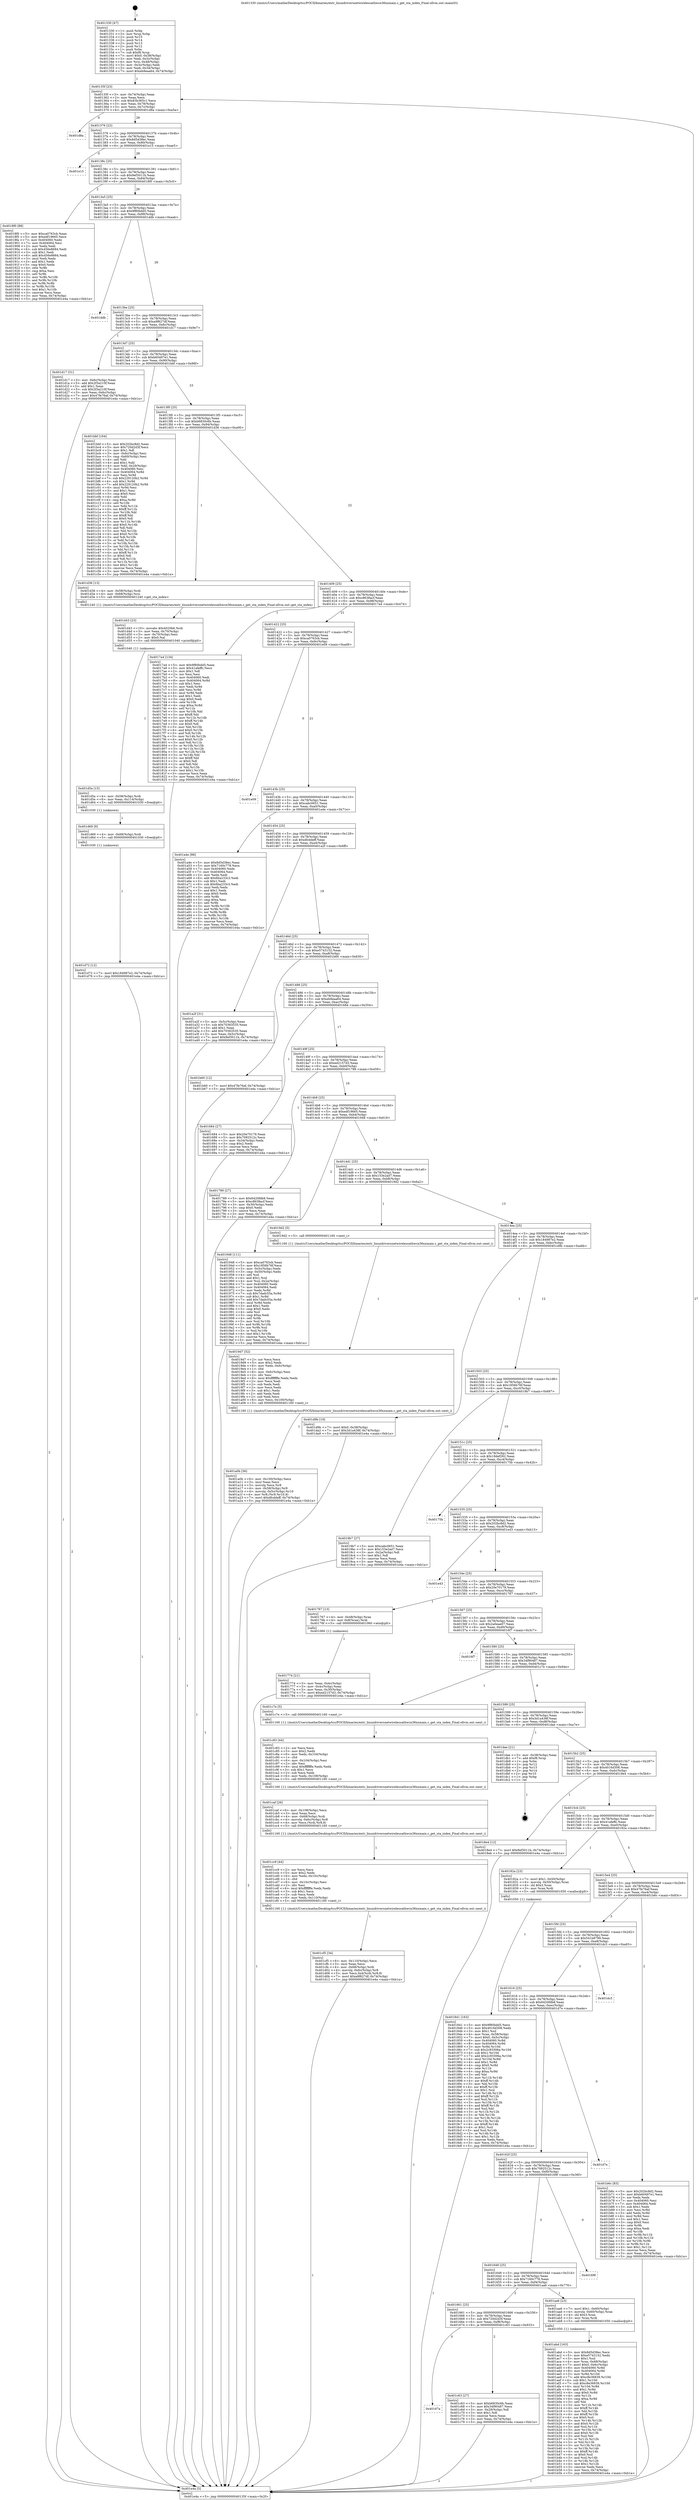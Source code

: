 digraph "0x401330" {
  label = "0x401330 (/mnt/c/Users/mathe/Desktop/tcc/POCII/binaries/extr_linuxdriversnetwirelessathwcn36xxmain.c_get_sta_index_Final-ollvm.out::main(0))"
  labelloc = "t"
  node[shape=record]

  Entry [label="",width=0.3,height=0.3,shape=circle,fillcolor=black,style=filled]
  "0x40135f" [label="{
     0x40135f [23]\l
     | [instrs]\l
     &nbsp;&nbsp;0x40135f \<+3\>: mov -0x74(%rbp),%eax\l
     &nbsp;&nbsp;0x401362 \<+2\>: mov %eax,%ecx\l
     &nbsp;&nbsp;0x401364 \<+6\>: sub $0x83b365c1,%ecx\l
     &nbsp;&nbsp;0x40136a \<+3\>: mov %eax,-0x78(%rbp)\l
     &nbsp;&nbsp;0x40136d \<+3\>: mov %ecx,-0x7c(%rbp)\l
     &nbsp;&nbsp;0x401370 \<+6\>: je 0000000000401d8a \<main+0xa5a\>\l
  }"]
  "0x401d8a" [label="{
     0x401d8a\l
  }", style=dashed]
  "0x401376" [label="{
     0x401376 [22]\l
     | [instrs]\l
     &nbsp;&nbsp;0x401376 \<+5\>: jmp 000000000040137b \<main+0x4b\>\l
     &nbsp;&nbsp;0x40137b \<+3\>: mov -0x78(%rbp),%eax\l
     &nbsp;&nbsp;0x40137e \<+5\>: sub $0x8d5d38ec,%eax\l
     &nbsp;&nbsp;0x401383 \<+3\>: mov %eax,-0x80(%rbp)\l
     &nbsp;&nbsp;0x401386 \<+6\>: je 0000000000401e15 \<main+0xae5\>\l
  }"]
  Exit [label="",width=0.3,height=0.3,shape=circle,fillcolor=black,style=filled,peripheries=2]
  "0x401e15" [label="{
     0x401e15\l
  }", style=dashed]
  "0x40138c" [label="{
     0x40138c [25]\l
     | [instrs]\l
     &nbsp;&nbsp;0x40138c \<+5\>: jmp 0000000000401391 \<main+0x61\>\l
     &nbsp;&nbsp;0x401391 \<+3\>: mov -0x78(%rbp),%eax\l
     &nbsp;&nbsp;0x401394 \<+5\>: sub $0x9ef3011b,%eax\l
     &nbsp;&nbsp;0x401399 \<+6\>: mov %eax,-0x84(%rbp)\l
     &nbsp;&nbsp;0x40139f \<+6\>: je 00000000004018f0 \<main+0x5c0\>\l
  }"]
  "0x401d72" [label="{
     0x401d72 [12]\l
     | [instrs]\l
     &nbsp;&nbsp;0x401d72 \<+7\>: movl $0x184987e2,-0x74(%rbp)\l
     &nbsp;&nbsp;0x401d79 \<+5\>: jmp 0000000000401e4a \<main+0xb1a\>\l
  }"]
  "0x4018f0" [label="{
     0x4018f0 [88]\l
     | [instrs]\l
     &nbsp;&nbsp;0x4018f0 \<+5\>: mov $0xca0763cb,%eax\l
     &nbsp;&nbsp;0x4018f5 \<+5\>: mov $0xedf19665,%ecx\l
     &nbsp;&nbsp;0x4018fa \<+7\>: mov 0x404060,%edx\l
     &nbsp;&nbsp;0x401901 \<+7\>: mov 0x404064,%esi\l
     &nbsp;&nbsp;0x401908 \<+2\>: mov %edx,%edi\l
     &nbsp;&nbsp;0x40190a \<+6\>: sub $0x456e8684,%edi\l
     &nbsp;&nbsp;0x401910 \<+3\>: sub $0x1,%edi\l
     &nbsp;&nbsp;0x401913 \<+6\>: add $0x456e8684,%edi\l
     &nbsp;&nbsp;0x401919 \<+3\>: imul %edi,%edx\l
     &nbsp;&nbsp;0x40191c \<+3\>: and $0x1,%edx\l
     &nbsp;&nbsp;0x40191f \<+3\>: cmp $0x0,%edx\l
     &nbsp;&nbsp;0x401922 \<+4\>: sete %r8b\l
     &nbsp;&nbsp;0x401926 \<+3\>: cmp $0xa,%esi\l
     &nbsp;&nbsp;0x401929 \<+4\>: setl %r9b\l
     &nbsp;&nbsp;0x40192d \<+3\>: mov %r8b,%r10b\l
     &nbsp;&nbsp;0x401930 \<+3\>: and %r9b,%r10b\l
     &nbsp;&nbsp;0x401933 \<+3\>: xor %r9b,%r8b\l
     &nbsp;&nbsp;0x401936 \<+3\>: or %r8b,%r10b\l
     &nbsp;&nbsp;0x401939 \<+4\>: test $0x1,%r10b\l
     &nbsp;&nbsp;0x40193d \<+3\>: cmovne %ecx,%eax\l
     &nbsp;&nbsp;0x401940 \<+3\>: mov %eax,-0x74(%rbp)\l
     &nbsp;&nbsp;0x401943 \<+5\>: jmp 0000000000401e4a \<main+0xb1a\>\l
  }"]
  "0x4013a5" [label="{
     0x4013a5 [25]\l
     | [instrs]\l
     &nbsp;&nbsp;0x4013a5 \<+5\>: jmp 00000000004013aa \<main+0x7a\>\l
     &nbsp;&nbsp;0x4013aa \<+3\>: mov -0x78(%rbp),%eax\l
     &nbsp;&nbsp;0x4013ad \<+5\>: sub $0x9f80bdd5,%eax\l
     &nbsp;&nbsp;0x4013b2 \<+6\>: mov %eax,-0x88(%rbp)\l
     &nbsp;&nbsp;0x4013b8 \<+6\>: je 0000000000401ddb \<main+0xaab\>\l
  }"]
  "0x401d69" [label="{
     0x401d69 [9]\l
     | [instrs]\l
     &nbsp;&nbsp;0x401d69 \<+4\>: mov -0x68(%rbp),%rdi\l
     &nbsp;&nbsp;0x401d6d \<+5\>: call 0000000000401030 \<free@plt\>\l
     | [calls]\l
     &nbsp;&nbsp;0x401030 \{1\} (unknown)\l
  }"]
  "0x401ddb" [label="{
     0x401ddb\l
  }", style=dashed]
  "0x4013be" [label="{
     0x4013be [25]\l
     | [instrs]\l
     &nbsp;&nbsp;0x4013be \<+5\>: jmp 00000000004013c3 \<main+0x93\>\l
     &nbsp;&nbsp;0x4013c3 \<+3\>: mov -0x78(%rbp),%eax\l
     &nbsp;&nbsp;0x4013c6 \<+5\>: sub $0xa9f627df,%eax\l
     &nbsp;&nbsp;0x4013cb \<+6\>: mov %eax,-0x8c(%rbp)\l
     &nbsp;&nbsp;0x4013d1 \<+6\>: je 0000000000401d17 \<main+0x9e7\>\l
  }"]
  "0x401d5a" [label="{
     0x401d5a [15]\l
     | [instrs]\l
     &nbsp;&nbsp;0x401d5a \<+4\>: mov -0x58(%rbp),%rdi\l
     &nbsp;&nbsp;0x401d5e \<+6\>: mov %eax,-0x114(%rbp)\l
     &nbsp;&nbsp;0x401d64 \<+5\>: call 0000000000401030 \<free@plt\>\l
     | [calls]\l
     &nbsp;&nbsp;0x401030 \{1\} (unknown)\l
  }"]
  "0x401d17" [label="{
     0x401d17 [31]\l
     | [instrs]\l
     &nbsp;&nbsp;0x401d17 \<+3\>: mov -0x6c(%rbp),%eax\l
     &nbsp;&nbsp;0x401d1a \<+5\>: add $0x2f3a210f,%eax\l
     &nbsp;&nbsp;0x401d1f \<+3\>: add $0x1,%eax\l
     &nbsp;&nbsp;0x401d22 \<+5\>: sub $0x2f3a210f,%eax\l
     &nbsp;&nbsp;0x401d27 \<+3\>: mov %eax,-0x6c(%rbp)\l
     &nbsp;&nbsp;0x401d2a \<+7\>: movl $0x47fe76af,-0x74(%rbp)\l
     &nbsp;&nbsp;0x401d31 \<+5\>: jmp 0000000000401e4a \<main+0xb1a\>\l
  }"]
  "0x4013d7" [label="{
     0x4013d7 [25]\l
     | [instrs]\l
     &nbsp;&nbsp;0x4013d7 \<+5\>: jmp 00000000004013dc \<main+0xac\>\l
     &nbsp;&nbsp;0x4013dc \<+3\>: mov -0x78(%rbp),%eax\l
     &nbsp;&nbsp;0x4013df \<+5\>: sub $0xb60497e1,%eax\l
     &nbsp;&nbsp;0x4013e4 \<+6\>: mov %eax,-0x90(%rbp)\l
     &nbsp;&nbsp;0x4013ea \<+6\>: je 0000000000401bbf \<main+0x88f\>\l
  }"]
  "0x401d43" [label="{
     0x401d43 [23]\l
     | [instrs]\l
     &nbsp;&nbsp;0x401d43 \<+10\>: movabs $0x4020b6,%rdi\l
     &nbsp;&nbsp;0x401d4d \<+3\>: mov %eax,-0x70(%rbp)\l
     &nbsp;&nbsp;0x401d50 \<+3\>: mov -0x70(%rbp),%esi\l
     &nbsp;&nbsp;0x401d53 \<+2\>: mov $0x0,%al\l
     &nbsp;&nbsp;0x401d55 \<+5\>: call 0000000000401040 \<printf@plt\>\l
     | [calls]\l
     &nbsp;&nbsp;0x401040 \{1\} (unknown)\l
  }"]
  "0x401bbf" [label="{
     0x401bbf [164]\l
     | [instrs]\l
     &nbsp;&nbsp;0x401bbf \<+5\>: mov $0x202bc8d2,%eax\l
     &nbsp;&nbsp;0x401bc4 \<+5\>: mov $0x720d2d3f,%ecx\l
     &nbsp;&nbsp;0x401bc9 \<+2\>: mov $0x1,%dl\l
     &nbsp;&nbsp;0x401bcb \<+3\>: mov -0x6c(%rbp),%esi\l
     &nbsp;&nbsp;0x401bce \<+3\>: cmp -0x60(%rbp),%esi\l
     &nbsp;&nbsp;0x401bd1 \<+4\>: setl %dil\l
     &nbsp;&nbsp;0x401bd5 \<+4\>: and $0x1,%dil\l
     &nbsp;&nbsp;0x401bd9 \<+4\>: mov %dil,-0x29(%rbp)\l
     &nbsp;&nbsp;0x401bdd \<+7\>: mov 0x404060,%esi\l
     &nbsp;&nbsp;0x401be4 \<+8\>: mov 0x404064,%r8d\l
     &nbsp;&nbsp;0x401bec \<+3\>: mov %esi,%r9d\l
     &nbsp;&nbsp;0x401bef \<+7\>: sub $0x229120b2,%r9d\l
     &nbsp;&nbsp;0x401bf6 \<+4\>: sub $0x1,%r9d\l
     &nbsp;&nbsp;0x401bfa \<+7\>: add $0x229120b2,%r9d\l
     &nbsp;&nbsp;0x401c01 \<+4\>: imul %r9d,%esi\l
     &nbsp;&nbsp;0x401c05 \<+3\>: and $0x1,%esi\l
     &nbsp;&nbsp;0x401c08 \<+3\>: cmp $0x0,%esi\l
     &nbsp;&nbsp;0x401c0b \<+4\>: sete %dil\l
     &nbsp;&nbsp;0x401c0f \<+4\>: cmp $0xa,%r8d\l
     &nbsp;&nbsp;0x401c13 \<+4\>: setl %r10b\l
     &nbsp;&nbsp;0x401c17 \<+3\>: mov %dil,%r11b\l
     &nbsp;&nbsp;0x401c1a \<+4\>: xor $0xff,%r11b\l
     &nbsp;&nbsp;0x401c1e \<+3\>: mov %r10b,%bl\l
     &nbsp;&nbsp;0x401c21 \<+3\>: xor $0xff,%bl\l
     &nbsp;&nbsp;0x401c24 \<+3\>: xor $0x0,%dl\l
     &nbsp;&nbsp;0x401c27 \<+3\>: mov %r11b,%r14b\l
     &nbsp;&nbsp;0x401c2a \<+4\>: and $0x0,%r14b\l
     &nbsp;&nbsp;0x401c2e \<+3\>: and %dl,%dil\l
     &nbsp;&nbsp;0x401c31 \<+3\>: mov %bl,%r15b\l
     &nbsp;&nbsp;0x401c34 \<+4\>: and $0x0,%r15b\l
     &nbsp;&nbsp;0x401c38 \<+3\>: and %dl,%r10b\l
     &nbsp;&nbsp;0x401c3b \<+3\>: or %dil,%r14b\l
     &nbsp;&nbsp;0x401c3e \<+3\>: or %r10b,%r15b\l
     &nbsp;&nbsp;0x401c41 \<+3\>: xor %r15b,%r14b\l
     &nbsp;&nbsp;0x401c44 \<+3\>: or %bl,%r11b\l
     &nbsp;&nbsp;0x401c47 \<+4\>: xor $0xff,%r11b\l
     &nbsp;&nbsp;0x401c4b \<+3\>: or $0x0,%dl\l
     &nbsp;&nbsp;0x401c4e \<+3\>: and %dl,%r11b\l
     &nbsp;&nbsp;0x401c51 \<+3\>: or %r11b,%r14b\l
     &nbsp;&nbsp;0x401c54 \<+4\>: test $0x1,%r14b\l
     &nbsp;&nbsp;0x401c58 \<+3\>: cmovne %ecx,%eax\l
     &nbsp;&nbsp;0x401c5b \<+3\>: mov %eax,-0x74(%rbp)\l
     &nbsp;&nbsp;0x401c5e \<+5\>: jmp 0000000000401e4a \<main+0xb1a\>\l
  }"]
  "0x4013f0" [label="{
     0x4013f0 [25]\l
     | [instrs]\l
     &nbsp;&nbsp;0x4013f0 \<+5\>: jmp 00000000004013f5 \<main+0xc5\>\l
     &nbsp;&nbsp;0x4013f5 \<+3\>: mov -0x78(%rbp),%eax\l
     &nbsp;&nbsp;0x4013f8 \<+5\>: sub $0xb6830c6b,%eax\l
     &nbsp;&nbsp;0x4013fd \<+6\>: mov %eax,-0x94(%rbp)\l
     &nbsp;&nbsp;0x401403 \<+6\>: je 0000000000401d36 \<main+0xa06\>\l
  }"]
  "0x401cf5" [label="{
     0x401cf5 [34]\l
     | [instrs]\l
     &nbsp;&nbsp;0x401cf5 \<+6\>: mov -0x110(%rbp),%ecx\l
     &nbsp;&nbsp;0x401cfb \<+3\>: imul %eax,%ecx\l
     &nbsp;&nbsp;0x401cfe \<+4\>: mov -0x68(%rbp),%rdi\l
     &nbsp;&nbsp;0x401d02 \<+4\>: movslq -0x6c(%rbp),%r8\l
     &nbsp;&nbsp;0x401d06 \<+5\>: mov %ecx,0x4(%rdi,%r8,8)\l
     &nbsp;&nbsp;0x401d0b \<+7\>: movl $0xa9f627df,-0x74(%rbp)\l
     &nbsp;&nbsp;0x401d12 \<+5\>: jmp 0000000000401e4a \<main+0xb1a\>\l
  }"]
  "0x401d36" [label="{
     0x401d36 [13]\l
     | [instrs]\l
     &nbsp;&nbsp;0x401d36 \<+4\>: mov -0x58(%rbp),%rdi\l
     &nbsp;&nbsp;0x401d3a \<+4\>: mov -0x68(%rbp),%rsi\l
     &nbsp;&nbsp;0x401d3e \<+5\>: call 0000000000401240 \<get_sta_index\>\l
     | [calls]\l
     &nbsp;&nbsp;0x401240 \{1\} (/mnt/c/Users/mathe/Desktop/tcc/POCII/binaries/extr_linuxdriversnetwirelessathwcn36xxmain.c_get_sta_index_Final-ollvm.out::get_sta_index)\l
  }"]
  "0x401409" [label="{
     0x401409 [25]\l
     | [instrs]\l
     &nbsp;&nbsp;0x401409 \<+5\>: jmp 000000000040140e \<main+0xde\>\l
     &nbsp;&nbsp;0x40140e \<+3\>: mov -0x78(%rbp),%eax\l
     &nbsp;&nbsp;0x401411 \<+5\>: sub $0xc8638acf,%eax\l
     &nbsp;&nbsp;0x401416 \<+6\>: mov %eax,-0x98(%rbp)\l
     &nbsp;&nbsp;0x40141c \<+6\>: je 00000000004017a4 \<main+0x474\>\l
  }"]
  "0x401cc9" [label="{
     0x401cc9 [44]\l
     | [instrs]\l
     &nbsp;&nbsp;0x401cc9 \<+2\>: xor %ecx,%ecx\l
     &nbsp;&nbsp;0x401ccb \<+5\>: mov $0x2,%edx\l
     &nbsp;&nbsp;0x401cd0 \<+6\>: mov %edx,-0x10c(%rbp)\l
     &nbsp;&nbsp;0x401cd6 \<+1\>: cltd\l
     &nbsp;&nbsp;0x401cd7 \<+6\>: mov -0x10c(%rbp),%esi\l
     &nbsp;&nbsp;0x401cdd \<+2\>: idiv %esi\l
     &nbsp;&nbsp;0x401cdf \<+6\>: imul $0xfffffffe,%edx,%edx\l
     &nbsp;&nbsp;0x401ce5 \<+3\>: sub $0x1,%ecx\l
     &nbsp;&nbsp;0x401ce8 \<+2\>: sub %ecx,%edx\l
     &nbsp;&nbsp;0x401cea \<+6\>: mov %edx,-0x110(%rbp)\l
     &nbsp;&nbsp;0x401cf0 \<+5\>: call 0000000000401160 \<next_i\>\l
     | [calls]\l
     &nbsp;&nbsp;0x401160 \{1\} (/mnt/c/Users/mathe/Desktop/tcc/POCII/binaries/extr_linuxdriversnetwirelessathwcn36xxmain.c_get_sta_index_Final-ollvm.out::next_i)\l
  }"]
  "0x4017a4" [label="{
     0x4017a4 [134]\l
     | [instrs]\l
     &nbsp;&nbsp;0x4017a4 \<+5\>: mov $0x9f80bdd5,%eax\l
     &nbsp;&nbsp;0x4017a9 \<+5\>: mov $0x41afeffc,%ecx\l
     &nbsp;&nbsp;0x4017ae \<+2\>: mov $0x1,%dl\l
     &nbsp;&nbsp;0x4017b0 \<+2\>: xor %esi,%esi\l
     &nbsp;&nbsp;0x4017b2 \<+7\>: mov 0x404060,%edi\l
     &nbsp;&nbsp;0x4017b9 \<+8\>: mov 0x404064,%r8d\l
     &nbsp;&nbsp;0x4017c1 \<+3\>: sub $0x1,%esi\l
     &nbsp;&nbsp;0x4017c4 \<+3\>: mov %edi,%r9d\l
     &nbsp;&nbsp;0x4017c7 \<+3\>: add %esi,%r9d\l
     &nbsp;&nbsp;0x4017ca \<+4\>: imul %r9d,%edi\l
     &nbsp;&nbsp;0x4017ce \<+3\>: and $0x1,%edi\l
     &nbsp;&nbsp;0x4017d1 \<+3\>: cmp $0x0,%edi\l
     &nbsp;&nbsp;0x4017d4 \<+4\>: sete %r10b\l
     &nbsp;&nbsp;0x4017d8 \<+4\>: cmp $0xa,%r8d\l
     &nbsp;&nbsp;0x4017dc \<+4\>: setl %r11b\l
     &nbsp;&nbsp;0x4017e0 \<+3\>: mov %r10b,%bl\l
     &nbsp;&nbsp;0x4017e3 \<+3\>: xor $0xff,%bl\l
     &nbsp;&nbsp;0x4017e6 \<+3\>: mov %r11b,%r14b\l
     &nbsp;&nbsp;0x4017e9 \<+4\>: xor $0xff,%r14b\l
     &nbsp;&nbsp;0x4017ed \<+3\>: xor $0x0,%dl\l
     &nbsp;&nbsp;0x4017f0 \<+3\>: mov %bl,%r15b\l
     &nbsp;&nbsp;0x4017f3 \<+4\>: and $0x0,%r15b\l
     &nbsp;&nbsp;0x4017f7 \<+3\>: and %dl,%r10b\l
     &nbsp;&nbsp;0x4017fa \<+3\>: mov %r14b,%r12b\l
     &nbsp;&nbsp;0x4017fd \<+4\>: and $0x0,%r12b\l
     &nbsp;&nbsp;0x401801 \<+3\>: and %dl,%r11b\l
     &nbsp;&nbsp;0x401804 \<+3\>: or %r10b,%r15b\l
     &nbsp;&nbsp;0x401807 \<+3\>: or %r11b,%r12b\l
     &nbsp;&nbsp;0x40180a \<+3\>: xor %r12b,%r15b\l
     &nbsp;&nbsp;0x40180d \<+3\>: or %r14b,%bl\l
     &nbsp;&nbsp;0x401810 \<+3\>: xor $0xff,%bl\l
     &nbsp;&nbsp;0x401813 \<+3\>: or $0x0,%dl\l
     &nbsp;&nbsp;0x401816 \<+2\>: and %dl,%bl\l
     &nbsp;&nbsp;0x401818 \<+3\>: or %bl,%r15b\l
     &nbsp;&nbsp;0x40181b \<+4\>: test $0x1,%r15b\l
     &nbsp;&nbsp;0x40181f \<+3\>: cmovne %ecx,%eax\l
     &nbsp;&nbsp;0x401822 \<+3\>: mov %eax,-0x74(%rbp)\l
     &nbsp;&nbsp;0x401825 \<+5\>: jmp 0000000000401e4a \<main+0xb1a\>\l
  }"]
  "0x401422" [label="{
     0x401422 [25]\l
     | [instrs]\l
     &nbsp;&nbsp;0x401422 \<+5\>: jmp 0000000000401427 \<main+0xf7\>\l
     &nbsp;&nbsp;0x401427 \<+3\>: mov -0x78(%rbp),%eax\l
     &nbsp;&nbsp;0x40142a \<+5\>: sub $0xca0763cb,%eax\l
     &nbsp;&nbsp;0x40142f \<+6\>: mov %eax,-0x9c(%rbp)\l
     &nbsp;&nbsp;0x401435 \<+6\>: je 0000000000401e09 \<main+0xad9\>\l
  }"]
  "0x401caf" [label="{
     0x401caf [26]\l
     | [instrs]\l
     &nbsp;&nbsp;0x401caf \<+6\>: mov -0x108(%rbp),%ecx\l
     &nbsp;&nbsp;0x401cb5 \<+3\>: imul %eax,%ecx\l
     &nbsp;&nbsp;0x401cb8 \<+4\>: mov -0x68(%rbp),%rdi\l
     &nbsp;&nbsp;0x401cbc \<+4\>: movslq -0x6c(%rbp),%r8\l
     &nbsp;&nbsp;0x401cc0 \<+4\>: mov %ecx,(%rdi,%r8,8)\l
     &nbsp;&nbsp;0x401cc4 \<+5\>: call 0000000000401160 \<next_i\>\l
     | [calls]\l
     &nbsp;&nbsp;0x401160 \{1\} (/mnt/c/Users/mathe/Desktop/tcc/POCII/binaries/extr_linuxdriversnetwirelessathwcn36xxmain.c_get_sta_index_Final-ollvm.out::next_i)\l
  }"]
  "0x401e09" [label="{
     0x401e09\l
  }", style=dashed]
  "0x40143b" [label="{
     0x40143b [25]\l
     | [instrs]\l
     &nbsp;&nbsp;0x40143b \<+5\>: jmp 0000000000401440 \<main+0x110\>\l
     &nbsp;&nbsp;0x401440 \<+3\>: mov -0x78(%rbp),%eax\l
     &nbsp;&nbsp;0x401443 \<+5\>: sub $0xcabc0651,%eax\l
     &nbsp;&nbsp;0x401448 \<+6\>: mov %eax,-0xa0(%rbp)\l
     &nbsp;&nbsp;0x40144e \<+6\>: je 0000000000401a4e \<main+0x71e\>\l
  }"]
  "0x401c83" [label="{
     0x401c83 [44]\l
     | [instrs]\l
     &nbsp;&nbsp;0x401c83 \<+2\>: xor %ecx,%ecx\l
     &nbsp;&nbsp;0x401c85 \<+5\>: mov $0x2,%edx\l
     &nbsp;&nbsp;0x401c8a \<+6\>: mov %edx,-0x104(%rbp)\l
     &nbsp;&nbsp;0x401c90 \<+1\>: cltd\l
     &nbsp;&nbsp;0x401c91 \<+6\>: mov -0x104(%rbp),%esi\l
     &nbsp;&nbsp;0x401c97 \<+2\>: idiv %esi\l
     &nbsp;&nbsp;0x401c99 \<+6\>: imul $0xfffffffe,%edx,%edx\l
     &nbsp;&nbsp;0x401c9f \<+3\>: sub $0x1,%ecx\l
     &nbsp;&nbsp;0x401ca2 \<+2\>: sub %ecx,%edx\l
     &nbsp;&nbsp;0x401ca4 \<+6\>: mov %edx,-0x108(%rbp)\l
     &nbsp;&nbsp;0x401caa \<+5\>: call 0000000000401160 \<next_i\>\l
     | [calls]\l
     &nbsp;&nbsp;0x401160 \{1\} (/mnt/c/Users/mathe/Desktop/tcc/POCII/binaries/extr_linuxdriversnetwirelessathwcn36xxmain.c_get_sta_index_Final-ollvm.out::next_i)\l
  }"]
  "0x401a4e" [label="{
     0x401a4e [88]\l
     | [instrs]\l
     &nbsp;&nbsp;0x401a4e \<+5\>: mov $0x8d5d38ec,%eax\l
     &nbsp;&nbsp;0x401a53 \<+5\>: mov $0x7160c778,%ecx\l
     &nbsp;&nbsp;0x401a58 \<+7\>: mov 0x404060,%edx\l
     &nbsp;&nbsp;0x401a5f \<+7\>: mov 0x404064,%esi\l
     &nbsp;&nbsp;0x401a66 \<+2\>: mov %edx,%edi\l
     &nbsp;&nbsp;0x401a68 \<+6\>: add $0x6ba233c3,%edi\l
     &nbsp;&nbsp;0x401a6e \<+3\>: sub $0x1,%edi\l
     &nbsp;&nbsp;0x401a71 \<+6\>: sub $0x6ba233c3,%edi\l
     &nbsp;&nbsp;0x401a77 \<+3\>: imul %edi,%edx\l
     &nbsp;&nbsp;0x401a7a \<+3\>: and $0x1,%edx\l
     &nbsp;&nbsp;0x401a7d \<+3\>: cmp $0x0,%edx\l
     &nbsp;&nbsp;0x401a80 \<+4\>: sete %r8b\l
     &nbsp;&nbsp;0x401a84 \<+3\>: cmp $0xa,%esi\l
     &nbsp;&nbsp;0x401a87 \<+4\>: setl %r9b\l
     &nbsp;&nbsp;0x401a8b \<+3\>: mov %r8b,%r10b\l
     &nbsp;&nbsp;0x401a8e \<+3\>: and %r9b,%r10b\l
     &nbsp;&nbsp;0x401a91 \<+3\>: xor %r9b,%r8b\l
     &nbsp;&nbsp;0x401a94 \<+3\>: or %r8b,%r10b\l
     &nbsp;&nbsp;0x401a97 \<+4\>: test $0x1,%r10b\l
     &nbsp;&nbsp;0x401a9b \<+3\>: cmovne %ecx,%eax\l
     &nbsp;&nbsp;0x401a9e \<+3\>: mov %eax,-0x74(%rbp)\l
     &nbsp;&nbsp;0x401aa1 \<+5\>: jmp 0000000000401e4a \<main+0xb1a\>\l
  }"]
  "0x401454" [label="{
     0x401454 [25]\l
     | [instrs]\l
     &nbsp;&nbsp;0x401454 \<+5\>: jmp 0000000000401459 \<main+0x129\>\l
     &nbsp;&nbsp;0x401459 \<+3\>: mov -0x78(%rbp),%eax\l
     &nbsp;&nbsp;0x40145c \<+5\>: sub $0xdfcddeff,%eax\l
     &nbsp;&nbsp;0x401461 \<+6\>: mov %eax,-0xa4(%rbp)\l
     &nbsp;&nbsp;0x401467 \<+6\>: je 0000000000401a2f \<main+0x6ff\>\l
  }"]
  "0x40167a" [label="{
     0x40167a\l
  }", style=dashed]
  "0x401a2f" [label="{
     0x401a2f [31]\l
     | [instrs]\l
     &nbsp;&nbsp;0x401a2f \<+3\>: mov -0x5c(%rbp),%eax\l
     &nbsp;&nbsp;0x401a32 \<+5\>: sub $0x70363535,%eax\l
     &nbsp;&nbsp;0x401a37 \<+3\>: add $0x1,%eax\l
     &nbsp;&nbsp;0x401a3a \<+5\>: add $0x70363535,%eax\l
     &nbsp;&nbsp;0x401a3f \<+3\>: mov %eax,-0x5c(%rbp)\l
     &nbsp;&nbsp;0x401a42 \<+7\>: movl $0x9ef3011b,-0x74(%rbp)\l
     &nbsp;&nbsp;0x401a49 \<+5\>: jmp 0000000000401e4a \<main+0xb1a\>\l
  }"]
  "0x40146d" [label="{
     0x40146d [25]\l
     | [instrs]\l
     &nbsp;&nbsp;0x40146d \<+5\>: jmp 0000000000401472 \<main+0x142\>\l
     &nbsp;&nbsp;0x401472 \<+3\>: mov -0x78(%rbp),%eax\l
     &nbsp;&nbsp;0x401475 \<+5\>: sub $0xe5743152,%eax\l
     &nbsp;&nbsp;0x40147a \<+6\>: mov %eax,-0xa8(%rbp)\l
     &nbsp;&nbsp;0x401480 \<+6\>: je 0000000000401b60 \<main+0x830\>\l
  }"]
  "0x401c63" [label="{
     0x401c63 [27]\l
     | [instrs]\l
     &nbsp;&nbsp;0x401c63 \<+5\>: mov $0xb6830c6b,%eax\l
     &nbsp;&nbsp;0x401c68 \<+5\>: mov $0x34f90487,%ecx\l
     &nbsp;&nbsp;0x401c6d \<+3\>: mov -0x29(%rbp),%dl\l
     &nbsp;&nbsp;0x401c70 \<+3\>: test $0x1,%dl\l
     &nbsp;&nbsp;0x401c73 \<+3\>: cmovne %ecx,%eax\l
     &nbsp;&nbsp;0x401c76 \<+3\>: mov %eax,-0x74(%rbp)\l
     &nbsp;&nbsp;0x401c79 \<+5\>: jmp 0000000000401e4a \<main+0xb1a\>\l
  }"]
  "0x401b60" [label="{
     0x401b60 [12]\l
     | [instrs]\l
     &nbsp;&nbsp;0x401b60 \<+7\>: movl $0x47fe76af,-0x74(%rbp)\l
     &nbsp;&nbsp;0x401b67 \<+5\>: jmp 0000000000401e4a \<main+0xb1a\>\l
  }"]
  "0x401486" [label="{
     0x401486 [25]\l
     | [instrs]\l
     &nbsp;&nbsp;0x401486 \<+5\>: jmp 000000000040148b \<main+0x15b\>\l
     &nbsp;&nbsp;0x40148b \<+3\>: mov -0x78(%rbp),%eax\l
     &nbsp;&nbsp;0x40148e \<+5\>: sub $0xeb9eaa64,%eax\l
     &nbsp;&nbsp;0x401493 \<+6\>: mov %eax,-0xac(%rbp)\l
     &nbsp;&nbsp;0x401499 \<+6\>: je 0000000000401684 \<main+0x354\>\l
  }"]
  "0x401abd" [label="{
     0x401abd [163]\l
     | [instrs]\l
     &nbsp;&nbsp;0x401abd \<+5\>: mov $0x8d5d38ec,%ecx\l
     &nbsp;&nbsp;0x401ac2 \<+5\>: mov $0xe5743152,%edx\l
     &nbsp;&nbsp;0x401ac7 \<+3\>: mov $0x1,%sil\l
     &nbsp;&nbsp;0x401aca \<+4\>: mov %rax,-0x68(%rbp)\l
     &nbsp;&nbsp;0x401ace \<+7\>: movl $0x0,-0x6c(%rbp)\l
     &nbsp;&nbsp;0x401ad5 \<+8\>: mov 0x404060,%r8d\l
     &nbsp;&nbsp;0x401add \<+8\>: mov 0x404064,%r9d\l
     &nbsp;&nbsp;0x401ae5 \<+3\>: mov %r8d,%r10d\l
     &nbsp;&nbsp;0x401ae8 \<+7\>: add $0xc8e36839,%r10d\l
     &nbsp;&nbsp;0x401aef \<+4\>: sub $0x1,%r10d\l
     &nbsp;&nbsp;0x401af3 \<+7\>: sub $0xc8e36839,%r10d\l
     &nbsp;&nbsp;0x401afa \<+4\>: imul %r10d,%r8d\l
     &nbsp;&nbsp;0x401afe \<+4\>: and $0x1,%r8d\l
     &nbsp;&nbsp;0x401b02 \<+4\>: cmp $0x0,%r8d\l
     &nbsp;&nbsp;0x401b06 \<+4\>: sete %r11b\l
     &nbsp;&nbsp;0x401b0a \<+4\>: cmp $0xa,%r9d\l
     &nbsp;&nbsp;0x401b0e \<+3\>: setl %bl\l
     &nbsp;&nbsp;0x401b11 \<+3\>: mov %r11b,%r14b\l
     &nbsp;&nbsp;0x401b14 \<+4\>: xor $0xff,%r14b\l
     &nbsp;&nbsp;0x401b18 \<+3\>: mov %bl,%r15b\l
     &nbsp;&nbsp;0x401b1b \<+4\>: xor $0xff,%r15b\l
     &nbsp;&nbsp;0x401b1f \<+4\>: xor $0x0,%sil\l
     &nbsp;&nbsp;0x401b23 \<+3\>: mov %r14b,%r12b\l
     &nbsp;&nbsp;0x401b26 \<+4\>: and $0x0,%r12b\l
     &nbsp;&nbsp;0x401b2a \<+3\>: and %sil,%r11b\l
     &nbsp;&nbsp;0x401b2d \<+3\>: mov %r15b,%r13b\l
     &nbsp;&nbsp;0x401b30 \<+4\>: and $0x0,%r13b\l
     &nbsp;&nbsp;0x401b34 \<+3\>: and %sil,%bl\l
     &nbsp;&nbsp;0x401b37 \<+3\>: or %r11b,%r12b\l
     &nbsp;&nbsp;0x401b3a \<+3\>: or %bl,%r13b\l
     &nbsp;&nbsp;0x401b3d \<+3\>: xor %r13b,%r12b\l
     &nbsp;&nbsp;0x401b40 \<+3\>: or %r15b,%r14b\l
     &nbsp;&nbsp;0x401b43 \<+4\>: xor $0xff,%r14b\l
     &nbsp;&nbsp;0x401b47 \<+4\>: or $0x0,%sil\l
     &nbsp;&nbsp;0x401b4b \<+3\>: and %sil,%r14b\l
     &nbsp;&nbsp;0x401b4e \<+3\>: or %r14b,%r12b\l
     &nbsp;&nbsp;0x401b51 \<+4\>: test $0x1,%r12b\l
     &nbsp;&nbsp;0x401b55 \<+3\>: cmovne %edx,%ecx\l
     &nbsp;&nbsp;0x401b58 \<+3\>: mov %ecx,-0x74(%rbp)\l
     &nbsp;&nbsp;0x401b5b \<+5\>: jmp 0000000000401e4a \<main+0xb1a\>\l
  }"]
  "0x401684" [label="{
     0x401684 [27]\l
     | [instrs]\l
     &nbsp;&nbsp;0x401684 \<+5\>: mov $0x20e70179,%eax\l
     &nbsp;&nbsp;0x401689 \<+5\>: mov $0x7092512c,%ecx\l
     &nbsp;&nbsp;0x40168e \<+3\>: mov -0x34(%rbp),%edx\l
     &nbsp;&nbsp;0x401691 \<+3\>: cmp $0x2,%edx\l
     &nbsp;&nbsp;0x401694 \<+3\>: cmovne %ecx,%eax\l
     &nbsp;&nbsp;0x401697 \<+3\>: mov %eax,-0x74(%rbp)\l
     &nbsp;&nbsp;0x40169a \<+5\>: jmp 0000000000401e4a \<main+0xb1a\>\l
  }"]
  "0x40149f" [label="{
     0x40149f [25]\l
     | [instrs]\l
     &nbsp;&nbsp;0x40149f \<+5\>: jmp 00000000004014a4 \<main+0x174\>\l
     &nbsp;&nbsp;0x4014a4 \<+3\>: mov -0x78(%rbp),%eax\l
     &nbsp;&nbsp;0x4014a7 \<+5\>: sub $0xed2157d3,%eax\l
     &nbsp;&nbsp;0x4014ac \<+6\>: mov %eax,-0xb0(%rbp)\l
     &nbsp;&nbsp;0x4014b2 \<+6\>: je 0000000000401789 \<main+0x459\>\l
  }"]
  "0x401e4a" [label="{
     0x401e4a [5]\l
     | [instrs]\l
     &nbsp;&nbsp;0x401e4a \<+5\>: jmp 000000000040135f \<main+0x2f\>\l
  }"]
  "0x401330" [label="{
     0x401330 [47]\l
     | [instrs]\l
     &nbsp;&nbsp;0x401330 \<+1\>: push %rbp\l
     &nbsp;&nbsp;0x401331 \<+3\>: mov %rsp,%rbp\l
     &nbsp;&nbsp;0x401334 \<+2\>: push %r15\l
     &nbsp;&nbsp;0x401336 \<+2\>: push %r14\l
     &nbsp;&nbsp;0x401338 \<+2\>: push %r13\l
     &nbsp;&nbsp;0x40133a \<+2\>: push %r12\l
     &nbsp;&nbsp;0x40133c \<+1\>: push %rbx\l
     &nbsp;&nbsp;0x40133d \<+7\>: sub $0xf8,%rsp\l
     &nbsp;&nbsp;0x401344 \<+7\>: movl $0x0,-0x38(%rbp)\l
     &nbsp;&nbsp;0x40134b \<+3\>: mov %edi,-0x3c(%rbp)\l
     &nbsp;&nbsp;0x40134e \<+4\>: mov %rsi,-0x48(%rbp)\l
     &nbsp;&nbsp;0x401352 \<+3\>: mov -0x3c(%rbp),%edi\l
     &nbsp;&nbsp;0x401355 \<+3\>: mov %edi,-0x34(%rbp)\l
     &nbsp;&nbsp;0x401358 \<+7\>: movl $0xeb9eaa64,-0x74(%rbp)\l
  }"]
  "0x401661" [label="{
     0x401661 [25]\l
     | [instrs]\l
     &nbsp;&nbsp;0x401661 \<+5\>: jmp 0000000000401666 \<main+0x336\>\l
     &nbsp;&nbsp;0x401666 \<+3\>: mov -0x78(%rbp),%eax\l
     &nbsp;&nbsp;0x401669 \<+5\>: sub $0x720d2d3f,%eax\l
     &nbsp;&nbsp;0x40166e \<+6\>: mov %eax,-0xf8(%rbp)\l
     &nbsp;&nbsp;0x401674 \<+6\>: je 0000000000401c63 \<main+0x933\>\l
  }"]
  "0x401789" [label="{
     0x401789 [27]\l
     | [instrs]\l
     &nbsp;&nbsp;0x401789 \<+5\>: mov $0x6420fdb8,%eax\l
     &nbsp;&nbsp;0x40178e \<+5\>: mov $0xc8638acf,%ecx\l
     &nbsp;&nbsp;0x401793 \<+3\>: mov -0x30(%rbp),%edx\l
     &nbsp;&nbsp;0x401796 \<+3\>: cmp $0x0,%edx\l
     &nbsp;&nbsp;0x401799 \<+3\>: cmove %ecx,%eax\l
     &nbsp;&nbsp;0x40179c \<+3\>: mov %eax,-0x74(%rbp)\l
     &nbsp;&nbsp;0x40179f \<+5\>: jmp 0000000000401e4a \<main+0xb1a\>\l
  }"]
  "0x4014b8" [label="{
     0x4014b8 [25]\l
     | [instrs]\l
     &nbsp;&nbsp;0x4014b8 \<+5\>: jmp 00000000004014bd \<main+0x18d\>\l
     &nbsp;&nbsp;0x4014bd \<+3\>: mov -0x78(%rbp),%eax\l
     &nbsp;&nbsp;0x4014c0 \<+5\>: sub $0xedf19665,%eax\l
     &nbsp;&nbsp;0x4014c5 \<+6\>: mov %eax,-0xb4(%rbp)\l
     &nbsp;&nbsp;0x4014cb \<+6\>: je 0000000000401948 \<main+0x618\>\l
  }"]
  "0x401aa6" [label="{
     0x401aa6 [23]\l
     | [instrs]\l
     &nbsp;&nbsp;0x401aa6 \<+7\>: movl $0x1,-0x60(%rbp)\l
     &nbsp;&nbsp;0x401aad \<+4\>: movslq -0x60(%rbp),%rax\l
     &nbsp;&nbsp;0x401ab1 \<+4\>: shl $0x3,%rax\l
     &nbsp;&nbsp;0x401ab5 \<+3\>: mov %rax,%rdi\l
     &nbsp;&nbsp;0x401ab8 \<+5\>: call 0000000000401050 \<malloc@plt\>\l
     | [calls]\l
     &nbsp;&nbsp;0x401050 \{1\} (unknown)\l
  }"]
  "0x401948" [label="{
     0x401948 [111]\l
     | [instrs]\l
     &nbsp;&nbsp;0x401948 \<+5\>: mov $0xca0763cb,%eax\l
     &nbsp;&nbsp;0x40194d \<+5\>: mov $0x1856b76f,%ecx\l
     &nbsp;&nbsp;0x401952 \<+3\>: mov -0x5c(%rbp),%edx\l
     &nbsp;&nbsp;0x401955 \<+3\>: cmp -0x50(%rbp),%edx\l
     &nbsp;&nbsp;0x401958 \<+4\>: setl %sil\l
     &nbsp;&nbsp;0x40195c \<+4\>: and $0x1,%sil\l
     &nbsp;&nbsp;0x401960 \<+4\>: mov %sil,-0x2a(%rbp)\l
     &nbsp;&nbsp;0x401964 \<+7\>: mov 0x404060,%edx\l
     &nbsp;&nbsp;0x40196b \<+7\>: mov 0x404064,%edi\l
     &nbsp;&nbsp;0x401972 \<+3\>: mov %edx,%r8d\l
     &nbsp;&nbsp;0x401975 \<+7\>: sub $0x7dadc55a,%r8d\l
     &nbsp;&nbsp;0x40197c \<+4\>: sub $0x1,%r8d\l
     &nbsp;&nbsp;0x401980 \<+7\>: add $0x7dadc55a,%r8d\l
     &nbsp;&nbsp;0x401987 \<+4\>: imul %r8d,%edx\l
     &nbsp;&nbsp;0x40198b \<+3\>: and $0x1,%edx\l
     &nbsp;&nbsp;0x40198e \<+3\>: cmp $0x0,%edx\l
     &nbsp;&nbsp;0x401991 \<+4\>: sete %sil\l
     &nbsp;&nbsp;0x401995 \<+3\>: cmp $0xa,%edi\l
     &nbsp;&nbsp;0x401998 \<+4\>: setl %r9b\l
     &nbsp;&nbsp;0x40199c \<+3\>: mov %sil,%r10b\l
     &nbsp;&nbsp;0x40199f \<+3\>: and %r9b,%r10b\l
     &nbsp;&nbsp;0x4019a2 \<+3\>: xor %r9b,%sil\l
     &nbsp;&nbsp;0x4019a5 \<+3\>: or %sil,%r10b\l
     &nbsp;&nbsp;0x4019a8 \<+4\>: test $0x1,%r10b\l
     &nbsp;&nbsp;0x4019ac \<+3\>: cmovne %ecx,%eax\l
     &nbsp;&nbsp;0x4019af \<+3\>: mov %eax,-0x74(%rbp)\l
     &nbsp;&nbsp;0x4019b2 \<+5\>: jmp 0000000000401e4a \<main+0xb1a\>\l
  }"]
  "0x4014d1" [label="{
     0x4014d1 [25]\l
     | [instrs]\l
     &nbsp;&nbsp;0x4014d1 \<+5\>: jmp 00000000004014d6 \<main+0x1a6\>\l
     &nbsp;&nbsp;0x4014d6 \<+3\>: mov -0x78(%rbp),%eax\l
     &nbsp;&nbsp;0x4014d9 \<+5\>: sub $0x153e2ad7,%eax\l
     &nbsp;&nbsp;0x4014de \<+6\>: mov %eax,-0xb8(%rbp)\l
     &nbsp;&nbsp;0x4014e4 \<+6\>: je 00000000004019d2 \<main+0x6a2\>\l
  }"]
  "0x401648" [label="{
     0x401648 [25]\l
     | [instrs]\l
     &nbsp;&nbsp;0x401648 \<+5\>: jmp 000000000040164d \<main+0x31d\>\l
     &nbsp;&nbsp;0x40164d \<+3\>: mov -0x78(%rbp),%eax\l
     &nbsp;&nbsp;0x401650 \<+5\>: sub $0x7160c778,%eax\l
     &nbsp;&nbsp;0x401655 \<+6\>: mov %eax,-0xf4(%rbp)\l
     &nbsp;&nbsp;0x40165b \<+6\>: je 0000000000401aa6 \<main+0x776\>\l
  }"]
  "0x4019d2" [label="{
     0x4019d2 [5]\l
     | [instrs]\l
     &nbsp;&nbsp;0x4019d2 \<+5\>: call 0000000000401160 \<next_i\>\l
     | [calls]\l
     &nbsp;&nbsp;0x401160 \{1\} (/mnt/c/Users/mathe/Desktop/tcc/POCII/binaries/extr_linuxdriversnetwirelessathwcn36xxmain.c_get_sta_index_Final-ollvm.out::next_i)\l
  }"]
  "0x4014ea" [label="{
     0x4014ea [25]\l
     | [instrs]\l
     &nbsp;&nbsp;0x4014ea \<+5\>: jmp 00000000004014ef \<main+0x1bf\>\l
     &nbsp;&nbsp;0x4014ef \<+3\>: mov -0x78(%rbp),%eax\l
     &nbsp;&nbsp;0x4014f2 \<+5\>: sub $0x184987e2,%eax\l
     &nbsp;&nbsp;0x4014f7 \<+6\>: mov %eax,-0xbc(%rbp)\l
     &nbsp;&nbsp;0x4014fd \<+6\>: je 0000000000401d9b \<main+0xa6b\>\l
  }"]
  "0x40169f" [label="{
     0x40169f\l
  }", style=dashed]
  "0x401d9b" [label="{
     0x401d9b [19]\l
     | [instrs]\l
     &nbsp;&nbsp;0x401d9b \<+7\>: movl $0x0,-0x38(%rbp)\l
     &nbsp;&nbsp;0x401da2 \<+7\>: movl $0x3d1a438f,-0x74(%rbp)\l
     &nbsp;&nbsp;0x401da9 \<+5\>: jmp 0000000000401e4a \<main+0xb1a\>\l
  }"]
  "0x401503" [label="{
     0x401503 [25]\l
     | [instrs]\l
     &nbsp;&nbsp;0x401503 \<+5\>: jmp 0000000000401508 \<main+0x1d8\>\l
     &nbsp;&nbsp;0x401508 \<+3\>: mov -0x78(%rbp),%eax\l
     &nbsp;&nbsp;0x40150b \<+5\>: sub $0x1856b76f,%eax\l
     &nbsp;&nbsp;0x401510 \<+6\>: mov %eax,-0xc0(%rbp)\l
     &nbsp;&nbsp;0x401516 \<+6\>: je 00000000004019b7 \<main+0x687\>\l
  }"]
  "0x40162f" [label="{
     0x40162f [25]\l
     | [instrs]\l
     &nbsp;&nbsp;0x40162f \<+5\>: jmp 0000000000401634 \<main+0x304\>\l
     &nbsp;&nbsp;0x401634 \<+3\>: mov -0x78(%rbp),%eax\l
     &nbsp;&nbsp;0x401637 \<+5\>: sub $0x7092512c,%eax\l
     &nbsp;&nbsp;0x40163c \<+6\>: mov %eax,-0xf0(%rbp)\l
     &nbsp;&nbsp;0x401642 \<+6\>: je 000000000040169f \<main+0x36f\>\l
  }"]
  "0x4019b7" [label="{
     0x4019b7 [27]\l
     | [instrs]\l
     &nbsp;&nbsp;0x4019b7 \<+5\>: mov $0xcabc0651,%eax\l
     &nbsp;&nbsp;0x4019bc \<+5\>: mov $0x153e2ad7,%ecx\l
     &nbsp;&nbsp;0x4019c1 \<+3\>: mov -0x2a(%rbp),%dl\l
     &nbsp;&nbsp;0x4019c4 \<+3\>: test $0x1,%dl\l
     &nbsp;&nbsp;0x4019c7 \<+3\>: cmovne %ecx,%eax\l
     &nbsp;&nbsp;0x4019ca \<+3\>: mov %eax,-0x74(%rbp)\l
     &nbsp;&nbsp;0x4019cd \<+5\>: jmp 0000000000401e4a \<main+0xb1a\>\l
  }"]
  "0x40151c" [label="{
     0x40151c [25]\l
     | [instrs]\l
     &nbsp;&nbsp;0x40151c \<+5\>: jmp 0000000000401521 \<main+0x1f1\>\l
     &nbsp;&nbsp;0x401521 \<+3\>: mov -0x78(%rbp),%eax\l
     &nbsp;&nbsp;0x401524 \<+5\>: sub $0x18def262,%eax\l
     &nbsp;&nbsp;0x401529 \<+6\>: mov %eax,-0xc4(%rbp)\l
     &nbsp;&nbsp;0x40152f \<+6\>: je 000000000040175b \<main+0x42b\>\l
  }"]
  "0x401d7e" [label="{
     0x401d7e\l
  }", style=dashed]
  "0x40175b" [label="{
     0x40175b\l
  }", style=dashed]
  "0x401535" [label="{
     0x401535 [25]\l
     | [instrs]\l
     &nbsp;&nbsp;0x401535 \<+5\>: jmp 000000000040153a \<main+0x20a\>\l
     &nbsp;&nbsp;0x40153a \<+3\>: mov -0x78(%rbp),%eax\l
     &nbsp;&nbsp;0x40153d \<+5\>: sub $0x202bc8d2,%eax\l
     &nbsp;&nbsp;0x401542 \<+6\>: mov %eax,-0xc8(%rbp)\l
     &nbsp;&nbsp;0x401548 \<+6\>: je 0000000000401e43 \<main+0xb13\>\l
  }"]
  "0x401616" [label="{
     0x401616 [25]\l
     | [instrs]\l
     &nbsp;&nbsp;0x401616 \<+5\>: jmp 000000000040161b \<main+0x2eb\>\l
     &nbsp;&nbsp;0x40161b \<+3\>: mov -0x78(%rbp),%eax\l
     &nbsp;&nbsp;0x40161e \<+5\>: sub $0x6420fdb8,%eax\l
     &nbsp;&nbsp;0x401623 \<+6\>: mov %eax,-0xec(%rbp)\l
     &nbsp;&nbsp;0x401629 \<+6\>: je 0000000000401d7e \<main+0xa4e\>\l
  }"]
  "0x401e43" [label="{
     0x401e43\l
  }", style=dashed]
  "0x40154e" [label="{
     0x40154e [25]\l
     | [instrs]\l
     &nbsp;&nbsp;0x40154e \<+5\>: jmp 0000000000401553 \<main+0x223\>\l
     &nbsp;&nbsp;0x401553 \<+3\>: mov -0x78(%rbp),%eax\l
     &nbsp;&nbsp;0x401556 \<+5\>: sub $0x20e70179,%eax\l
     &nbsp;&nbsp;0x40155b \<+6\>: mov %eax,-0xcc(%rbp)\l
     &nbsp;&nbsp;0x401561 \<+6\>: je 0000000000401767 \<main+0x437\>\l
  }"]
  "0x401dc3" [label="{
     0x401dc3\l
  }", style=dashed]
  "0x401767" [label="{
     0x401767 [13]\l
     | [instrs]\l
     &nbsp;&nbsp;0x401767 \<+4\>: mov -0x48(%rbp),%rax\l
     &nbsp;&nbsp;0x40176b \<+4\>: mov 0x8(%rax),%rdi\l
     &nbsp;&nbsp;0x40176f \<+5\>: call 0000000000401060 \<atoi@plt\>\l
     | [calls]\l
     &nbsp;&nbsp;0x401060 \{1\} (unknown)\l
  }"]
  "0x401567" [label="{
     0x401567 [25]\l
     | [instrs]\l
     &nbsp;&nbsp;0x401567 \<+5\>: jmp 000000000040156c \<main+0x23c\>\l
     &nbsp;&nbsp;0x40156c \<+3\>: mov -0x78(%rbp),%eax\l
     &nbsp;&nbsp;0x40156f \<+5\>: sub $0x2a0eae07,%eax\l
     &nbsp;&nbsp;0x401574 \<+6\>: mov %eax,-0xd0(%rbp)\l
     &nbsp;&nbsp;0x40157a \<+6\>: je 00000000004016f7 \<main+0x3c7\>\l
  }"]
  "0x401774" [label="{
     0x401774 [21]\l
     | [instrs]\l
     &nbsp;&nbsp;0x401774 \<+3\>: mov %eax,-0x4c(%rbp)\l
     &nbsp;&nbsp;0x401777 \<+3\>: mov -0x4c(%rbp),%eax\l
     &nbsp;&nbsp;0x40177a \<+3\>: mov %eax,-0x30(%rbp)\l
     &nbsp;&nbsp;0x40177d \<+7\>: movl $0xed2157d3,-0x74(%rbp)\l
     &nbsp;&nbsp;0x401784 \<+5\>: jmp 0000000000401e4a \<main+0xb1a\>\l
  }"]
  "0x4015fd" [label="{
     0x4015fd [25]\l
     | [instrs]\l
     &nbsp;&nbsp;0x4015fd \<+5\>: jmp 0000000000401602 \<main+0x2d2\>\l
     &nbsp;&nbsp;0x401602 \<+3\>: mov -0x78(%rbp),%eax\l
     &nbsp;&nbsp;0x401605 \<+5\>: sub $0x541b8799,%eax\l
     &nbsp;&nbsp;0x40160a \<+6\>: mov %eax,-0xe8(%rbp)\l
     &nbsp;&nbsp;0x401610 \<+6\>: je 0000000000401dc3 \<main+0xa93\>\l
  }"]
  "0x4016f7" [label="{
     0x4016f7\l
  }", style=dashed]
  "0x401580" [label="{
     0x401580 [25]\l
     | [instrs]\l
     &nbsp;&nbsp;0x401580 \<+5\>: jmp 0000000000401585 \<main+0x255\>\l
     &nbsp;&nbsp;0x401585 \<+3\>: mov -0x78(%rbp),%eax\l
     &nbsp;&nbsp;0x401588 \<+5\>: sub $0x34f90487,%eax\l
     &nbsp;&nbsp;0x40158d \<+6\>: mov %eax,-0xd4(%rbp)\l
     &nbsp;&nbsp;0x401593 \<+6\>: je 0000000000401c7e \<main+0x94e\>\l
  }"]
  "0x401b6c" [label="{
     0x401b6c [83]\l
     | [instrs]\l
     &nbsp;&nbsp;0x401b6c \<+5\>: mov $0x202bc8d2,%eax\l
     &nbsp;&nbsp;0x401b71 \<+5\>: mov $0xb60497e1,%ecx\l
     &nbsp;&nbsp;0x401b76 \<+2\>: xor %edx,%edx\l
     &nbsp;&nbsp;0x401b78 \<+7\>: mov 0x404060,%esi\l
     &nbsp;&nbsp;0x401b7f \<+7\>: mov 0x404064,%edi\l
     &nbsp;&nbsp;0x401b86 \<+3\>: sub $0x1,%edx\l
     &nbsp;&nbsp;0x401b89 \<+3\>: mov %esi,%r8d\l
     &nbsp;&nbsp;0x401b8c \<+3\>: add %edx,%r8d\l
     &nbsp;&nbsp;0x401b8f \<+4\>: imul %r8d,%esi\l
     &nbsp;&nbsp;0x401b93 \<+3\>: and $0x1,%esi\l
     &nbsp;&nbsp;0x401b96 \<+3\>: cmp $0x0,%esi\l
     &nbsp;&nbsp;0x401b99 \<+4\>: sete %r9b\l
     &nbsp;&nbsp;0x401b9d \<+3\>: cmp $0xa,%edi\l
     &nbsp;&nbsp;0x401ba0 \<+4\>: setl %r10b\l
     &nbsp;&nbsp;0x401ba4 \<+3\>: mov %r9b,%r11b\l
     &nbsp;&nbsp;0x401ba7 \<+3\>: and %r10b,%r11b\l
     &nbsp;&nbsp;0x401baa \<+3\>: xor %r10b,%r9b\l
     &nbsp;&nbsp;0x401bad \<+3\>: or %r9b,%r11b\l
     &nbsp;&nbsp;0x401bb0 \<+4\>: test $0x1,%r11b\l
     &nbsp;&nbsp;0x401bb4 \<+3\>: cmovne %ecx,%eax\l
     &nbsp;&nbsp;0x401bb7 \<+3\>: mov %eax,-0x74(%rbp)\l
     &nbsp;&nbsp;0x401bba \<+5\>: jmp 0000000000401e4a \<main+0xb1a\>\l
  }"]
  "0x401c7e" [label="{
     0x401c7e [5]\l
     | [instrs]\l
     &nbsp;&nbsp;0x401c7e \<+5\>: call 0000000000401160 \<next_i\>\l
     | [calls]\l
     &nbsp;&nbsp;0x401160 \{1\} (/mnt/c/Users/mathe/Desktop/tcc/POCII/binaries/extr_linuxdriversnetwirelessathwcn36xxmain.c_get_sta_index_Final-ollvm.out::next_i)\l
  }"]
  "0x401599" [label="{
     0x401599 [25]\l
     | [instrs]\l
     &nbsp;&nbsp;0x401599 \<+5\>: jmp 000000000040159e \<main+0x26e\>\l
     &nbsp;&nbsp;0x40159e \<+3\>: mov -0x78(%rbp),%eax\l
     &nbsp;&nbsp;0x4015a1 \<+5\>: sub $0x3d1a438f,%eax\l
     &nbsp;&nbsp;0x4015a6 \<+6\>: mov %eax,-0xd8(%rbp)\l
     &nbsp;&nbsp;0x4015ac \<+6\>: je 0000000000401dae \<main+0xa7e\>\l
  }"]
  "0x401a0b" [label="{
     0x401a0b [36]\l
     | [instrs]\l
     &nbsp;&nbsp;0x401a0b \<+6\>: mov -0x100(%rbp),%ecx\l
     &nbsp;&nbsp;0x401a11 \<+3\>: imul %eax,%ecx\l
     &nbsp;&nbsp;0x401a14 \<+3\>: movslq %ecx,%r8\l
     &nbsp;&nbsp;0x401a17 \<+4\>: mov -0x58(%rbp),%r9\l
     &nbsp;&nbsp;0x401a1b \<+4\>: movslq -0x5c(%rbp),%r10\l
     &nbsp;&nbsp;0x401a1f \<+4\>: mov %r8,(%r9,%r10,8)\l
     &nbsp;&nbsp;0x401a23 \<+7\>: movl $0xdfcddeff,-0x74(%rbp)\l
     &nbsp;&nbsp;0x401a2a \<+5\>: jmp 0000000000401e4a \<main+0xb1a\>\l
  }"]
  "0x401dae" [label="{
     0x401dae [21]\l
     | [instrs]\l
     &nbsp;&nbsp;0x401dae \<+3\>: mov -0x38(%rbp),%eax\l
     &nbsp;&nbsp;0x401db1 \<+7\>: add $0xf8,%rsp\l
     &nbsp;&nbsp;0x401db8 \<+1\>: pop %rbx\l
     &nbsp;&nbsp;0x401db9 \<+2\>: pop %r12\l
     &nbsp;&nbsp;0x401dbb \<+2\>: pop %r13\l
     &nbsp;&nbsp;0x401dbd \<+2\>: pop %r14\l
     &nbsp;&nbsp;0x401dbf \<+2\>: pop %r15\l
     &nbsp;&nbsp;0x401dc1 \<+1\>: pop %rbp\l
     &nbsp;&nbsp;0x401dc2 \<+1\>: ret\l
  }"]
  "0x4015b2" [label="{
     0x4015b2 [25]\l
     | [instrs]\l
     &nbsp;&nbsp;0x4015b2 \<+5\>: jmp 00000000004015b7 \<main+0x287\>\l
     &nbsp;&nbsp;0x4015b7 \<+3\>: mov -0x78(%rbp),%eax\l
     &nbsp;&nbsp;0x4015ba \<+5\>: sub $0x4016d308,%eax\l
     &nbsp;&nbsp;0x4015bf \<+6\>: mov %eax,-0xdc(%rbp)\l
     &nbsp;&nbsp;0x4015c5 \<+6\>: je 00000000004018e4 \<main+0x5b4\>\l
  }"]
  "0x4019d7" [label="{
     0x4019d7 [52]\l
     | [instrs]\l
     &nbsp;&nbsp;0x4019d7 \<+2\>: xor %ecx,%ecx\l
     &nbsp;&nbsp;0x4019d9 \<+5\>: mov $0x2,%edx\l
     &nbsp;&nbsp;0x4019de \<+6\>: mov %edx,-0xfc(%rbp)\l
     &nbsp;&nbsp;0x4019e4 \<+1\>: cltd\l
     &nbsp;&nbsp;0x4019e5 \<+6\>: mov -0xfc(%rbp),%esi\l
     &nbsp;&nbsp;0x4019eb \<+2\>: idiv %esi\l
     &nbsp;&nbsp;0x4019ed \<+6\>: imul $0xfffffffe,%edx,%edx\l
     &nbsp;&nbsp;0x4019f3 \<+2\>: mov %ecx,%edi\l
     &nbsp;&nbsp;0x4019f5 \<+2\>: sub %edx,%edi\l
     &nbsp;&nbsp;0x4019f7 \<+2\>: mov %ecx,%edx\l
     &nbsp;&nbsp;0x4019f9 \<+3\>: sub $0x1,%edx\l
     &nbsp;&nbsp;0x4019fc \<+2\>: add %edx,%edi\l
     &nbsp;&nbsp;0x4019fe \<+2\>: sub %edi,%ecx\l
     &nbsp;&nbsp;0x401a00 \<+6\>: mov %ecx,-0x100(%rbp)\l
     &nbsp;&nbsp;0x401a06 \<+5\>: call 0000000000401160 \<next_i\>\l
     | [calls]\l
     &nbsp;&nbsp;0x401160 \{1\} (/mnt/c/Users/mathe/Desktop/tcc/POCII/binaries/extr_linuxdriversnetwirelessathwcn36xxmain.c_get_sta_index_Final-ollvm.out::next_i)\l
  }"]
  "0x4018e4" [label="{
     0x4018e4 [12]\l
     | [instrs]\l
     &nbsp;&nbsp;0x4018e4 \<+7\>: movl $0x9ef3011b,-0x74(%rbp)\l
     &nbsp;&nbsp;0x4018eb \<+5\>: jmp 0000000000401e4a \<main+0xb1a\>\l
  }"]
  "0x4015cb" [label="{
     0x4015cb [25]\l
     | [instrs]\l
     &nbsp;&nbsp;0x4015cb \<+5\>: jmp 00000000004015d0 \<main+0x2a0\>\l
     &nbsp;&nbsp;0x4015d0 \<+3\>: mov -0x78(%rbp),%eax\l
     &nbsp;&nbsp;0x4015d3 \<+5\>: sub $0x41afeffc,%eax\l
     &nbsp;&nbsp;0x4015d8 \<+6\>: mov %eax,-0xe0(%rbp)\l
     &nbsp;&nbsp;0x4015de \<+6\>: je 000000000040182a \<main+0x4fa\>\l
  }"]
  "0x401841" [label="{
     0x401841 [163]\l
     | [instrs]\l
     &nbsp;&nbsp;0x401841 \<+5\>: mov $0x9f80bdd5,%ecx\l
     &nbsp;&nbsp;0x401846 \<+5\>: mov $0x4016d308,%edx\l
     &nbsp;&nbsp;0x40184b \<+3\>: mov $0x1,%sil\l
     &nbsp;&nbsp;0x40184e \<+4\>: mov %rax,-0x58(%rbp)\l
     &nbsp;&nbsp;0x401852 \<+7\>: movl $0x0,-0x5c(%rbp)\l
     &nbsp;&nbsp;0x401859 \<+8\>: mov 0x404060,%r8d\l
     &nbsp;&nbsp;0x401861 \<+8\>: mov 0x404064,%r9d\l
     &nbsp;&nbsp;0x401869 \<+3\>: mov %r8d,%r10d\l
     &nbsp;&nbsp;0x40186c \<+7\>: sub $0x2c93306a,%r10d\l
     &nbsp;&nbsp;0x401873 \<+4\>: sub $0x1,%r10d\l
     &nbsp;&nbsp;0x401877 \<+7\>: add $0x2c93306a,%r10d\l
     &nbsp;&nbsp;0x40187e \<+4\>: imul %r10d,%r8d\l
     &nbsp;&nbsp;0x401882 \<+4\>: and $0x1,%r8d\l
     &nbsp;&nbsp;0x401886 \<+4\>: cmp $0x0,%r8d\l
     &nbsp;&nbsp;0x40188a \<+4\>: sete %r11b\l
     &nbsp;&nbsp;0x40188e \<+4\>: cmp $0xa,%r9d\l
     &nbsp;&nbsp;0x401892 \<+3\>: setl %bl\l
     &nbsp;&nbsp;0x401895 \<+3\>: mov %r11b,%r14b\l
     &nbsp;&nbsp;0x401898 \<+4\>: xor $0xff,%r14b\l
     &nbsp;&nbsp;0x40189c \<+3\>: mov %bl,%r15b\l
     &nbsp;&nbsp;0x40189f \<+4\>: xor $0xff,%r15b\l
     &nbsp;&nbsp;0x4018a3 \<+4\>: xor $0x1,%sil\l
     &nbsp;&nbsp;0x4018a7 \<+3\>: mov %r14b,%r12b\l
     &nbsp;&nbsp;0x4018aa \<+4\>: and $0xff,%r12b\l
     &nbsp;&nbsp;0x4018ae \<+3\>: and %sil,%r11b\l
     &nbsp;&nbsp;0x4018b1 \<+3\>: mov %r15b,%r13b\l
     &nbsp;&nbsp;0x4018b4 \<+4\>: and $0xff,%r13b\l
     &nbsp;&nbsp;0x4018b8 \<+3\>: and %sil,%bl\l
     &nbsp;&nbsp;0x4018bb \<+3\>: or %r11b,%r12b\l
     &nbsp;&nbsp;0x4018be \<+3\>: or %bl,%r13b\l
     &nbsp;&nbsp;0x4018c1 \<+3\>: xor %r13b,%r12b\l
     &nbsp;&nbsp;0x4018c4 \<+3\>: or %r15b,%r14b\l
     &nbsp;&nbsp;0x4018c7 \<+4\>: xor $0xff,%r14b\l
     &nbsp;&nbsp;0x4018cb \<+4\>: or $0x1,%sil\l
     &nbsp;&nbsp;0x4018cf \<+3\>: and %sil,%r14b\l
     &nbsp;&nbsp;0x4018d2 \<+3\>: or %r14b,%r12b\l
     &nbsp;&nbsp;0x4018d5 \<+4\>: test $0x1,%r12b\l
     &nbsp;&nbsp;0x4018d9 \<+3\>: cmovne %edx,%ecx\l
     &nbsp;&nbsp;0x4018dc \<+3\>: mov %ecx,-0x74(%rbp)\l
     &nbsp;&nbsp;0x4018df \<+5\>: jmp 0000000000401e4a \<main+0xb1a\>\l
  }"]
  "0x40182a" [label="{
     0x40182a [23]\l
     | [instrs]\l
     &nbsp;&nbsp;0x40182a \<+7\>: movl $0x1,-0x50(%rbp)\l
     &nbsp;&nbsp;0x401831 \<+4\>: movslq -0x50(%rbp),%rax\l
     &nbsp;&nbsp;0x401835 \<+4\>: shl $0x3,%rax\l
     &nbsp;&nbsp;0x401839 \<+3\>: mov %rax,%rdi\l
     &nbsp;&nbsp;0x40183c \<+5\>: call 0000000000401050 \<malloc@plt\>\l
     | [calls]\l
     &nbsp;&nbsp;0x401050 \{1\} (unknown)\l
  }"]
  "0x4015e4" [label="{
     0x4015e4 [25]\l
     | [instrs]\l
     &nbsp;&nbsp;0x4015e4 \<+5\>: jmp 00000000004015e9 \<main+0x2b9\>\l
     &nbsp;&nbsp;0x4015e9 \<+3\>: mov -0x78(%rbp),%eax\l
     &nbsp;&nbsp;0x4015ec \<+5\>: sub $0x47fe76af,%eax\l
     &nbsp;&nbsp;0x4015f1 \<+6\>: mov %eax,-0xe4(%rbp)\l
     &nbsp;&nbsp;0x4015f7 \<+6\>: je 0000000000401b6c \<main+0x83c\>\l
  }"]
  Entry -> "0x401330" [label=" 1"]
  "0x40135f" -> "0x401d8a" [label=" 0"]
  "0x40135f" -> "0x401376" [label=" 28"]
  "0x401dae" -> Exit [label=" 1"]
  "0x401376" -> "0x401e15" [label=" 0"]
  "0x401376" -> "0x40138c" [label=" 28"]
  "0x401d9b" -> "0x401e4a" [label=" 1"]
  "0x40138c" -> "0x4018f0" [label=" 2"]
  "0x40138c" -> "0x4013a5" [label=" 26"]
  "0x401d72" -> "0x401e4a" [label=" 1"]
  "0x4013a5" -> "0x401ddb" [label=" 0"]
  "0x4013a5" -> "0x4013be" [label=" 26"]
  "0x401d69" -> "0x401d72" [label=" 1"]
  "0x4013be" -> "0x401d17" [label=" 1"]
  "0x4013be" -> "0x4013d7" [label=" 25"]
  "0x401d5a" -> "0x401d69" [label=" 1"]
  "0x4013d7" -> "0x401bbf" [label=" 2"]
  "0x4013d7" -> "0x4013f0" [label=" 23"]
  "0x401d43" -> "0x401d5a" [label=" 1"]
  "0x4013f0" -> "0x401d36" [label=" 1"]
  "0x4013f0" -> "0x401409" [label=" 22"]
  "0x401d36" -> "0x401d43" [label=" 1"]
  "0x401409" -> "0x4017a4" [label=" 1"]
  "0x401409" -> "0x401422" [label=" 21"]
  "0x401d17" -> "0x401e4a" [label=" 1"]
  "0x401422" -> "0x401e09" [label=" 0"]
  "0x401422" -> "0x40143b" [label=" 21"]
  "0x401cf5" -> "0x401e4a" [label=" 1"]
  "0x40143b" -> "0x401a4e" [label=" 1"]
  "0x40143b" -> "0x401454" [label=" 20"]
  "0x401cc9" -> "0x401cf5" [label=" 1"]
  "0x401454" -> "0x401a2f" [label=" 1"]
  "0x401454" -> "0x40146d" [label=" 19"]
  "0x401caf" -> "0x401cc9" [label=" 1"]
  "0x40146d" -> "0x401b60" [label=" 1"]
  "0x40146d" -> "0x401486" [label=" 18"]
  "0x401c83" -> "0x401caf" [label=" 1"]
  "0x401486" -> "0x401684" [label=" 1"]
  "0x401486" -> "0x40149f" [label=" 17"]
  "0x401684" -> "0x401e4a" [label=" 1"]
  "0x401330" -> "0x40135f" [label=" 1"]
  "0x401e4a" -> "0x40135f" [label=" 27"]
  "0x401c63" -> "0x401e4a" [label=" 2"]
  "0x40149f" -> "0x401789" [label=" 1"]
  "0x40149f" -> "0x4014b8" [label=" 16"]
  "0x401661" -> "0x40167a" [label=" 0"]
  "0x4014b8" -> "0x401948" [label=" 2"]
  "0x4014b8" -> "0x4014d1" [label=" 14"]
  "0x401661" -> "0x401c63" [label=" 2"]
  "0x4014d1" -> "0x4019d2" [label=" 1"]
  "0x4014d1" -> "0x4014ea" [label=" 13"]
  "0x401bbf" -> "0x401e4a" [label=" 2"]
  "0x4014ea" -> "0x401d9b" [label=" 1"]
  "0x4014ea" -> "0x401503" [label=" 12"]
  "0x401b6c" -> "0x401e4a" [label=" 2"]
  "0x401503" -> "0x4019b7" [label=" 2"]
  "0x401503" -> "0x40151c" [label=" 10"]
  "0x401abd" -> "0x401e4a" [label=" 1"]
  "0x40151c" -> "0x40175b" [label=" 0"]
  "0x40151c" -> "0x401535" [label=" 10"]
  "0x401aa6" -> "0x401abd" [label=" 1"]
  "0x401535" -> "0x401e43" [label=" 0"]
  "0x401535" -> "0x40154e" [label=" 10"]
  "0x401648" -> "0x401aa6" [label=" 1"]
  "0x40154e" -> "0x401767" [label=" 1"]
  "0x40154e" -> "0x401567" [label=" 9"]
  "0x401767" -> "0x401774" [label=" 1"]
  "0x401774" -> "0x401e4a" [label=" 1"]
  "0x401789" -> "0x401e4a" [label=" 1"]
  "0x4017a4" -> "0x401e4a" [label=" 1"]
  "0x401c7e" -> "0x401c83" [label=" 1"]
  "0x401567" -> "0x4016f7" [label=" 0"]
  "0x401567" -> "0x401580" [label=" 9"]
  "0x40162f" -> "0x40169f" [label=" 0"]
  "0x401580" -> "0x401c7e" [label=" 1"]
  "0x401580" -> "0x401599" [label=" 8"]
  "0x401b60" -> "0x401e4a" [label=" 1"]
  "0x401599" -> "0x401dae" [label=" 1"]
  "0x401599" -> "0x4015b2" [label=" 7"]
  "0x401616" -> "0x401d7e" [label=" 0"]
  "0x4015b2" -> "0x4018e4" [label=" 1"]
  "0x4015b2" -> "0x4015cb" [label=" 6"]
  "0x401648" -> "0x401661" [label=" 2"]
  "0x4015cb" -> "0x40182a" [label=" 1"]
  "0x4015cb" -> "0x4015e4" [label=" 5"]
  "0x40182a" -> "0x401841" [label=" 1"]
  "0x401841" -> "0x401e4a" [label=" 1"]
  "0x4018e4" -> "0x401e4a" [label=" 1"]
  "0x4018f0" -> "0x401e4a" [label=" 2"]
  "0x401948" -> "0x401e4a" [label=" 2"]
  "0x4019b7" -> "0x401e4a" [label=" 2"]
  "0x4019d2" -> "0x4019d7" [label=" 1"]
  "0x4019d7" -> "0x401a0b" [label=" 1"]
  "0x401a0b" -> "0x401e4a" [label=" 1"]
  "0x401a2f" -> "0x401e4a" [label=" 1"]
  "0x401a4e" -> "0x401e4a" [label=" 1"]
  "0x401616" -> "0x40162f" [label=" 3"]
  "0x4015e4" -> "0x401b6c" [label=" 2"]
  "0x4015e4" -> "0x4015fd" [label=" 3"]
  "0x40162f" -> "0x401648" [label=" 3"]
  "0x4015fd" -> "0x401dc3" [label=" 0"]
  "0x4015fd" -> "0x401616" [label=" 3"]
}

